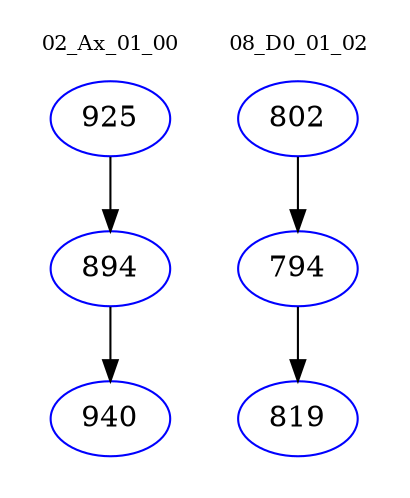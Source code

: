digraph{
subgraph cluster_0 {
color = white
label = "02_Ax_01_00";
fontsize=10;
T0_925 [label="925", color="blue"]
T0_925 -> T0_894 [color="black"]
T0_894 [label="894", color="blue"]
T0_894 -> T0_940 [color="black"]
T0_940 [label="940", color="blue"]
}
subgraph cluster_1 {
color = white
label = "08_D0_01_02";
fontsize=10;
T1_802 [label="802", color="blue"]
T1_802 -> T1_794 [color="black"]
T1_794 [label="794", color="blue"]
T1_794 -> T1_819 [color="black"]
T1_819 [label="819", color="blue"]
}
}
